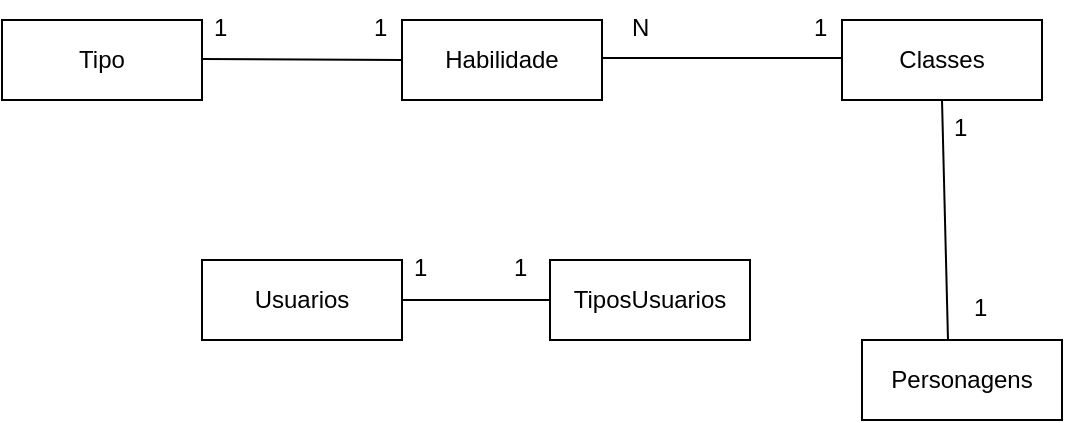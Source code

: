 <mxfile version="14.4.7" type="device"><diagram id="Y-juNm_YDFDZ1aBm6jKL" name="Page-1"><mxGraphModel dx="868" dy="450" grid="1" gridSize="10" guides="1" tooltips="1" connect="1" arrows="1" fold="1" page="1" pageScale="1" pageWidth="827" pageHeight="1169" math="0" shadow="0"><root><mxCell id="0"/><mxCell id="1" parent="0"/><mxCell id="eCN8Bo71WAqaDZ-uCuU_-123" value="Tipo" style="whiteSpace=wrap;html=1;align=center;" vertex="1" parent="1"><mxGeometry x="90" y="120" width="100" height="40" as="geometry"/></mxCell><mxCell id="eCN8Bo71WAqaDZ-uCuU_-124" value="Habilidade" style="whiteSpace=wrap;html=1;align=center;" vertex="1" parent="1"><mxGeometry x="290" y="120" width="100" height="40" as="geometry"/></mxCell><mxCell id="eCN8Bo71WAqaDZ-uCuU_-125" value="Classes" style="whiteSpace=wrap;html=1;align=center;" vertex="1" parent="1"><mxGeometry x="510" y="120" width="100" height="40" as="geometry"/></mxCell><mxCell id="eCN8Bo71WAqaDZ-uCuU_-126" value="Personagens" style="whiteSpace=wrap;html=1;align=center;" vertex="1" parent="1"><mxGeometry x="520" y="280" width="100" height="40" as="geometry"/></mxCell><mxCell id="eCN8Bo71WAqaDZ-uCuU_-127" value="Usuarios" style="whiteSpace=wrap;html=1;align=center;" vertex="1" parent="1"><mxGeometry x="190" y="240" width="100" height="40" as="geometry"/></mxCell><mxCell id="eCN8Bo71WAqaDZ-uCuU_-128" value="TiposUsuarios" style="whiteSpace=wrap;html=1;align=center;" vertex="1" parent="1"><mxGeometry x="364" y="240" width="100" height="40" as="geometry"/></mxCell><mxCell id="eCN8Bo71WAqaDZ-uCuU_-131" value="" style="endArrow=none;html=1;rounded=0;entryX=0;entryY=0.5;entryDx=0;entryDy=0;" edge="1" parent="1" target="eCN8Bo71WAqaDZ-uCuU_-124"><mxGeometry relative="1" as="geometry"><mxPoint x="190" y="139.5" as="sourcePoint"/><mxPoint x="280" y="139.5" as="targetPoint"/></mxGeometry></mxCell><mxCell id="eCN8Bo71WAqaDZ-uCuU_-132" value="1" style="text;strokeColor=none;fillColor=none;spacingLeft=4;spacingRight=4;overflow=hidden;rotatable=0;points=[[0,0.5],[1,0.5]];portConstraint=eastwest;fontSize=12;" vertex="1" parent="1"><mxGeometry x="190" y="110" width="30" height="30" as="geometry"/></mxCell><mxCell id="eCN8Bo71WAqaDZ-uCuU_-133" value="1" style="text;strokeColor=none;fillColor=none;spacingLeft=4;spacingRight=4;overflow=hidden;rotatable=0;points=[[0,0.5],[1,0.5]];portConstraint=eastwest;fontSize=12;" vertex="1" parent="1"><mxGeometry x="270" y="110" width="30" height="30" as="geometry"/></mxCell><mxCell id="eCN8Bo71WAqaDZ-uCuU_-135" value="" style="endArrow=none;html=1;rounded=0;" edge="1" parent="1"><mxGeometry relative="1" as="geometry"><mxPoint x="390" y="139" as="sourcePoint"/><mxPoint x="510" y="139" as="targetPoint"/></mxGeometry></mxCell><mxCell id="eCN8Bo71WAqaDZ-uCuU_-136" value="1" style="text;strokeColor=none;fillColor=none;spacingLeft=4;spacingRight=4;overflow=hidden;rotatable=0;points=[[0,0.5],[1,0.5]];portConstraint=eastwest;fontSize=12;" vertex="1" parent="1"><mxGeometry x="490" y="110" width="30" height="30" as="geometry"/></mxCell><mxCell id="eCN8Bo71WAqaDZ-uCuU_-137" value="N" style="text;strokeColor=none;fillColor=none;spacingLeft=4;spacingRight=4;overflow=hidden;rotatable=0;points=[[0,0.5],[1,0.5]];portConstraint=eastwest;fontSize=12;" vertex="1" parent="1"><mxGeometry x="399" y="110" width="30" height="30" as="geometry"/></mxCell><mxCell id="eCN8Bo71WAqaDZ-uCuU_-138" value="" style="endArrow=none;html=1;rounded=0;entryX=0.5;entryY=1;entryDx=0;entryDy=0;exitX=0.43;exitY=0;exitDx=0;exitDy=0;exitPerimeter=0;" edge="1" parent="1" source="eCN8Bo71WAqaDZ-uCuU_-126" target="eCN8Bo71WAqaDZ-uCuU_-125"><mxGeometry relative="1" as="geometry"><mxPoint x="560" y="270" as="sourcePoint"/><mxPoint x="490" y="230" as="targetPoint"/></mxGeometry></mxCell><mxCell id="eCN8Bo71WAqaDZ-uCuU_-139" value="1" style="text;strokeColor=none;fillColor=none;spacingLeft=4;spacingRight=4;overflow=hidden;rotatable=0;points=[[0,0.5],[1,0.5]];portConstraint=eastwest;fontSize=12;" vertex="1" parent="1"><mxGeometry x="560" y="160" width="30" height="30" as="geometry"/></mxCell><mxCell id="eCN8Bo71WAqaDZ-uCuU_-140" value="1" style="text;strokeColor=none;fillColor=none;spacingLeft=4;spacingRight=4;overflow=hidden;rotatable=0;points=[[0,0.5],[1,0.5]];portConstraint=eastwest;fontSize=12;" vertex="1" parent="1"><mxGeometry x="570" y="250" width="30" height="30" as="geometry"/></mxCell><mxCell id="eCN8Bo71WAqaDZ-uCuU_-141" value="" style="endArrow=none;html=1;rounded=0;exitX=1;exitY=0.5;exitDx=0;exitDy=0;entryX=0;entryY=0.5;entryDx=0;entryDy=0;" edge="1" parent="1" source="eCN8Bo71WAqaDZ-uCuU_-127" target="eCN8Bo71WAqaDZ-uCuU_-128"><mxGeometry relative="1" as="geometry"><mxPoint x="330" y="310" as="sourcePoint"/><mxPoint x="490" y="310" as="targetPoint"/></mxGeometry></mxCell><mxCell id="eCN8Bo71WAqaDZ-uCuU_-142" value="1" style="text;strokeColor=none;fillColor=none;spacingLeft=4;spacingRight=4;overflow=hidden;rotatable=0;points=[[0,0.5],[1,0.5]];portConstraint=eastwest;fontSize=12;" vertex="1" parent="1"><mxGeometry x="290" y="230" width="30" height="30" as="geometry"/></mxCell><mxCell id="eCN8Bo71WAqaDZ-uCuU_-143" value="1" style="text;strokeColor=none;fillColor=none;spacingLeft=4;spacingRight=4;overflow=hidden;rotatable=0;points=[[0,0.5],[1,0.5]];portConstraint=eastwest;fontSize=12;" vertex="1" parent="1"><mxGeometry x="340" y="230" width="30" height="30" as="geometry"/></mxCell></root></mxGraphModel></diagram></mxfile>